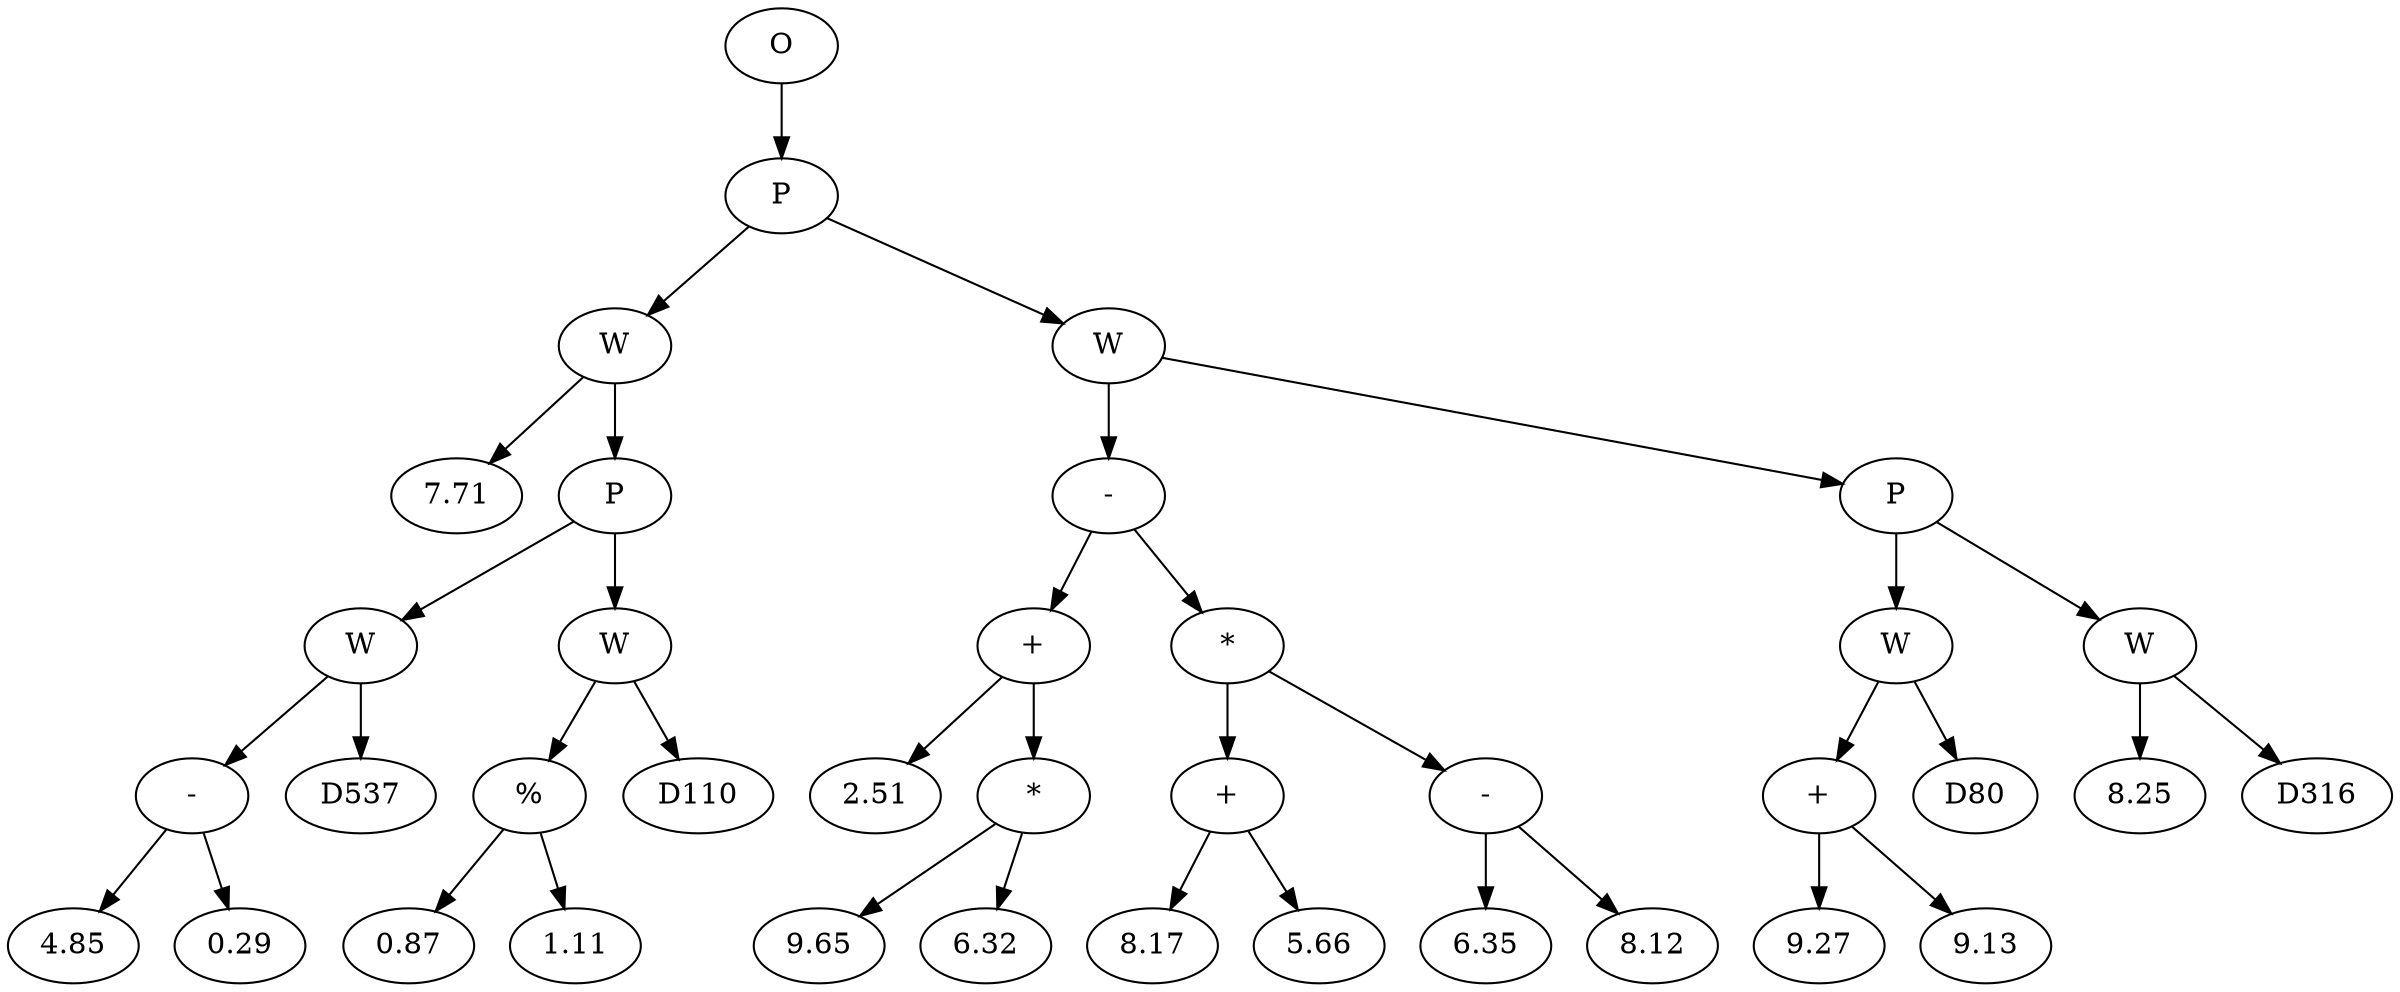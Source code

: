 // Tree
digraph {
	2964714 [label=O]
	2964715 [label=P]
	2964714 -> 2964715
	2964716 [label=W]
	2964715 -> 2964716
	2964717 [label=7.71]
	2964716 -> 2964717
	2964718 [label=P]
	2964716 -> 2964718
	2964719 [label=W]
	2964718 -> 2964719
	2964720 [label="-"]
	2964719 -> 2964720
	2964721 [label=4.85]
	2964720 -> 2964721
	2964722 [label=0.29]
	2964720 -> 2964722
	2964723 [label=D537]
	2964719 -> 2964723
	2964724 [label=W]
	2964718 -> 2964724
	2964725 [label="%"]
	2964724 -> 2964725
	2964726 [label=0.87]
	2964725 -> 2964726
	2964727 [label=1.11]
	2964725 -> 2964727
	2964728 [label=D110]
	2964724 -> 2964728
	2964729 [label=W]
	2964715 -> 2964729
	2964730 [label="-"]
	2964729 -> 2964730
	2964731 [label="+"]
	2964730 -> 2964731
	2964732 [label=2.51]
	2964731 -> 2964732
	2964733 [label="*"]
	2964731 -> 2964733
	2964734 [label=9.65]
	2964733 -> 2964734
	2964735 [label=6.32]
	2964733 -> 2964735
	2964736 [label="*"]
	2964730 -> 2964736
	2964737 [label="+"]
	2964736 -> 2964737
	2964738 [label=8.17]
	2964737 -> 2964738
	2964739 [label=5.66]
	2964737 -> 2964739
	2964740 [label="-"]
	2964736 -> 2964740
	2964741 [label=6.35]
	2964740 -> 2964741
	2964742 [label=8.12]
	2964740 -> 2964742
	2964743 [label=P]
	2964729 -> 2964743
	2964744 [label=W]
	2964743 -> 2964744
	2964745 [label="+"]
	2964744 -> 2964745
	2964746 [label=9.27]
	2964745 -> 2964746
	2964747 [label=9.13]
	2964745 -> 2964747
	2964748 [label=D80]
	2964744 -> 2964748
	2964749 [label=W]
	2964743 -> 2964749
	2964750 [label=8.25]
	2964749 -> 2964750
	2964751 [label=D316]
	2964749 -> 2964751
}
